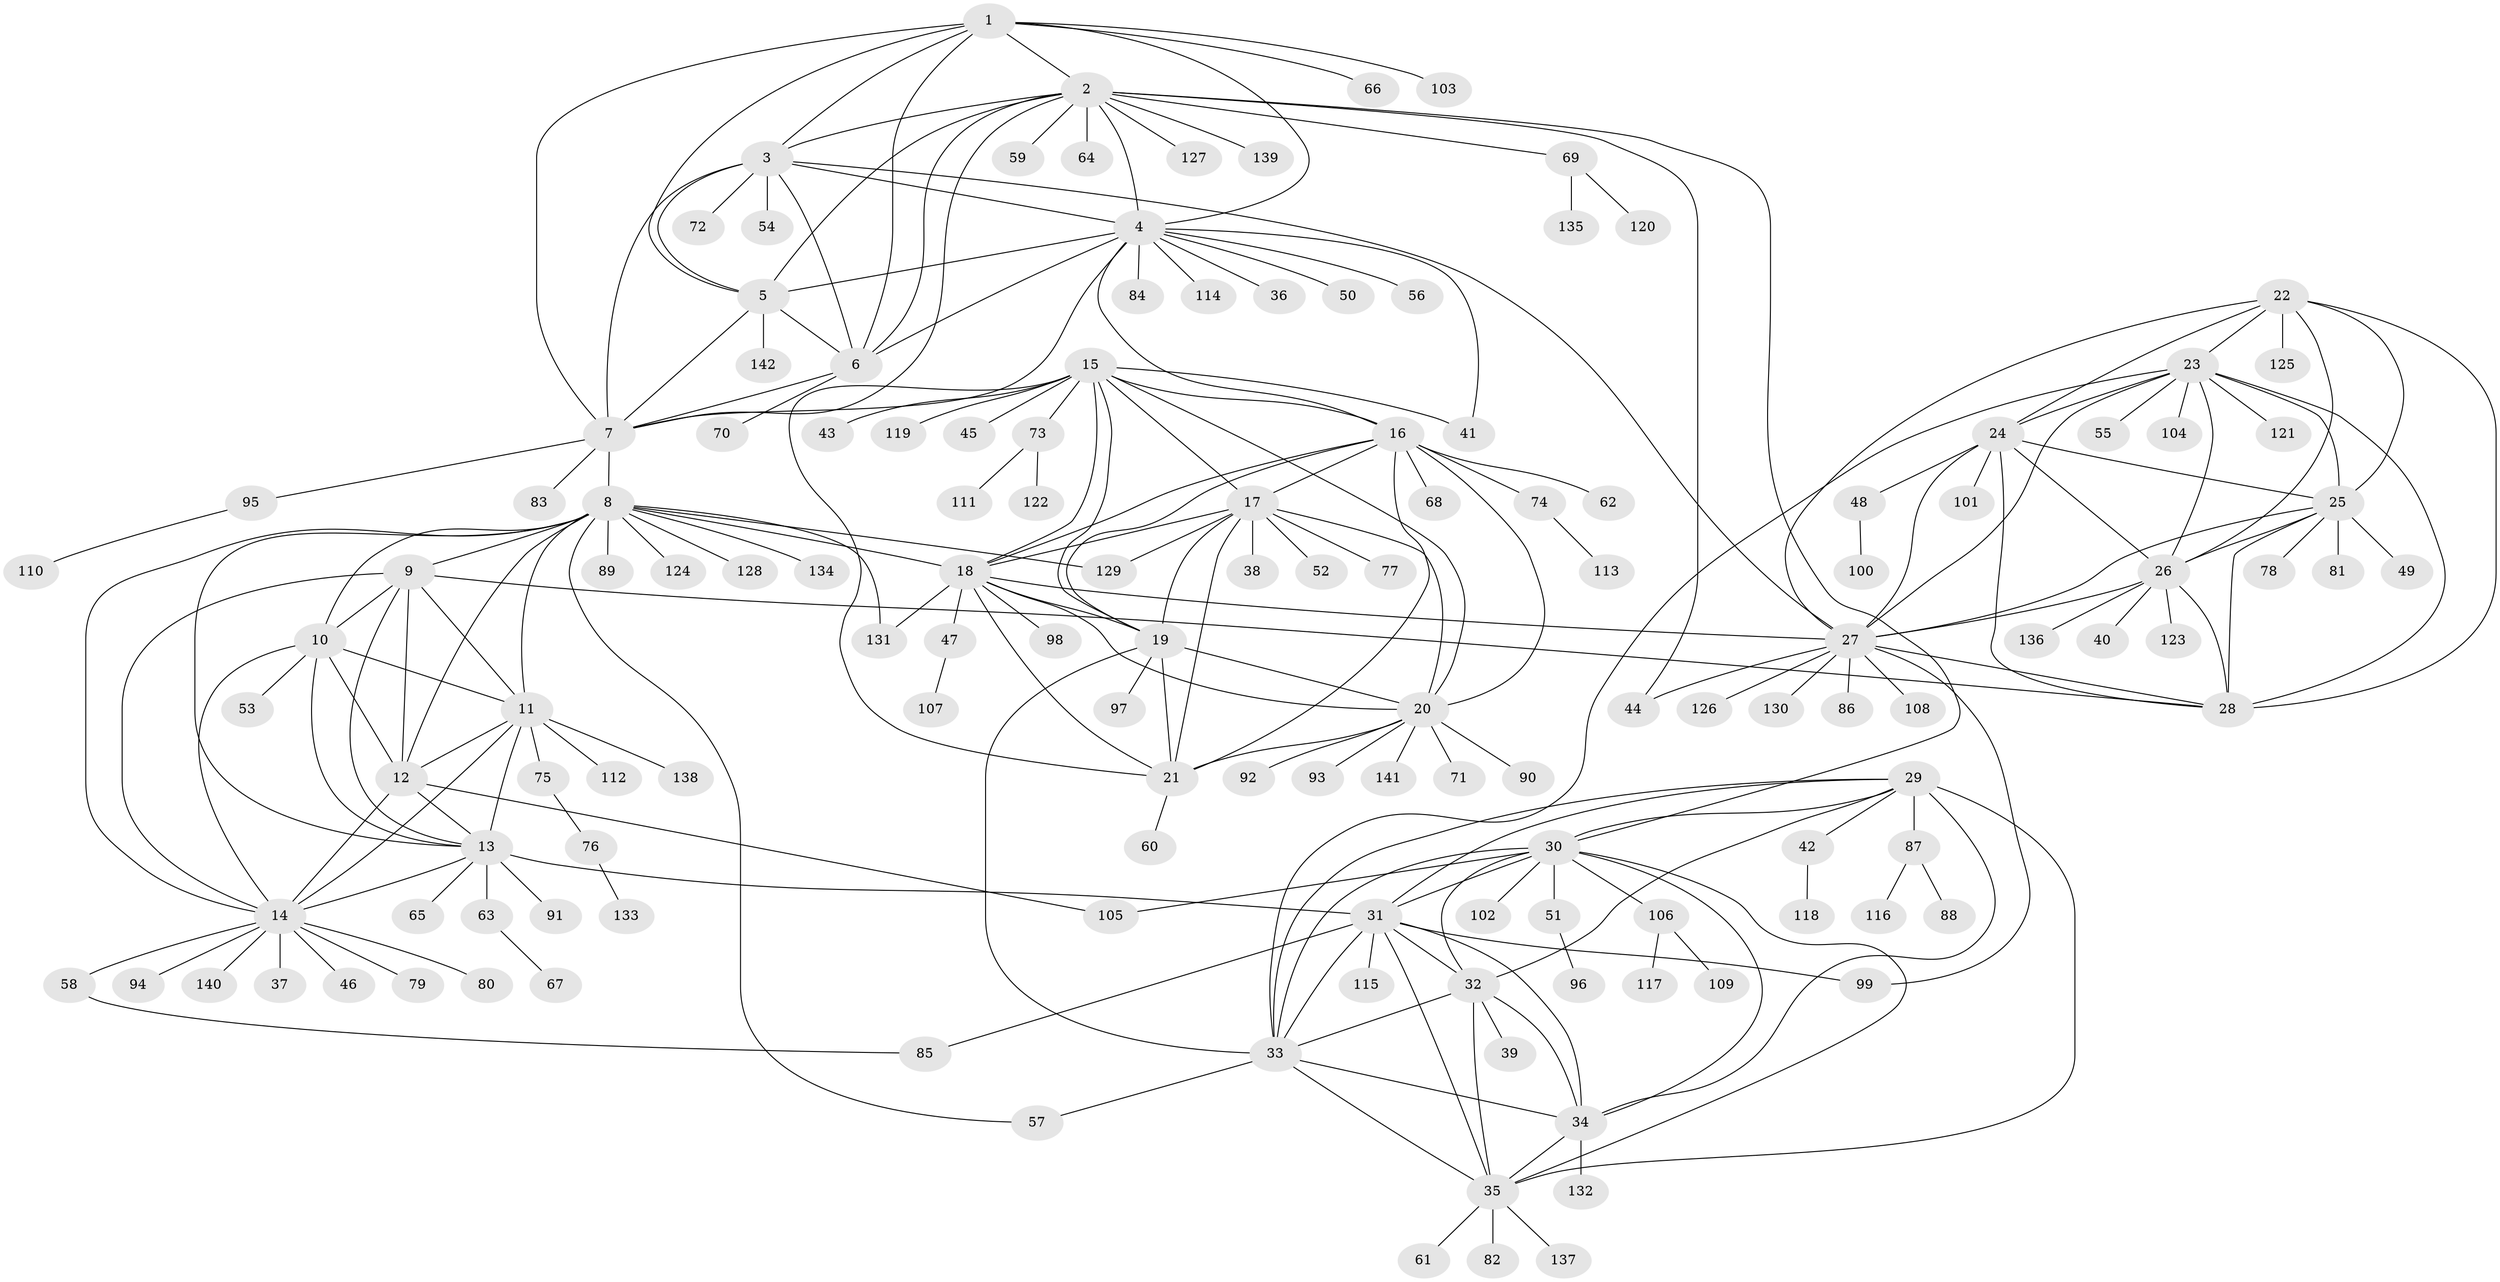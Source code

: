 // Generated by graph-tools (version 1.1) at 2025/02/03/09/25 03:02:46]
// undirected, 142 vertices, 230 edges
graph export_dot {
graph [start="1"]
  node [color=gray90,style=filled];
  1;
  2;
  3;
  4;
  5;
  6;
  7;
  8;
  9;
  10;
  11;
  12;
  13;
  14;
  15;
  16;
  17;
  18;
  19;
  20;
  21;
  22;
  23;
  24;
  25;
  26;
  27;
  28;
  29;
  30;
  31;
  32;
  33;
  34;
  35;
  36;
  37;
  38;
  39;
  40;
  41;
  42;
  43;
  44;
  45;
  46;
  47;
  48;
  49;
  50;
  51;
  52;
  53;
  54;
  55;
  56;
  57;
  58;
  59;
  60;
  61;
  62;
  63;
  64;
  65;
  66;
  67;
  68;
  69;
  70;
  71;
  72;
  73;
  74;
  75;
  76;
  77;
  78;
  79;
  80;
  81;
  82;
  83;
  84;
  85;
  86;
  87;
  88;
  89;
  90;
  91;
  92;
  93;
  94;
  95;
  96;
  97;
  98;
  99;
  100;
  101;
  102;
  103;
  104;
  105;
  106;
  107;
  108;
  109;
  110;
  111;
  112;
  113;
  114;
  115;
  116;
  117;
  118;
  119;
  120;
  121;
  122;
  123;
  124;
  125;
  126;
  127;
  128;
  129;
  130;
  131;
  132;
  133;
  134;
  135;
  136;
  137;
  138;
  139;
  140;
  141;
  142;
  1 -- 2;
  1 -- 3;
  1 -- 4;
  1 -- 5;
  1 -- 6;
  1 -- 7;
  1 -- 66;
  1 -- 103;
  2 -- 3;
  2 -- 4;
  2 -- 5;
  2 -- 6;
  2 -- 7;
  2 -- 30;
  2 -- 44;
  2 -- 59;
  2 -- 64;
  2 -- 69;
  2 -- 127;
  2 -- 139;
  3 -- 4;
  3 -- 5;
  3 -- 6;
  3 -- 7;
  3 -- 27;
  3 -- 54;
  3 -- 72;
  4 -- 5;
  4 -- 6;
  4 -- 7;
  4 -- 16;
  4 -- 36;
  4 -- 41;
  4 -- 50;
  4 -- 56;
  4 -- 84;
  4 -- 114;
  5 -- 6;
  5 -- 7;
  5 -- 142;
  6 -- 7;
  6 -- 70;
  7 -- 8;
  7 -- 83;
  7 -- 95;
  8 -- 9;
  8 -- 10;
  8 -- 11;
  8 -- 12;
  8 -- 13;
  8 -- 14;
  8 -- 18;
  8 -- 57;
  8 -- 89;
  8 -- 124;
  8 -- 128;
  8 -- 129;
  8 -- 131;
  8 -- 134;
  9 -- 10;
  9 -- 11;
  9 -- 12;
  9 -- 13;
  9 -- 14;
  9 -- 28;
  10 -- 11;
  10 -- 12;
  10 -- 13;
  10 -- 14;
  10 -- 53;
  11 -- 12;
  11 -- 13;
  11 -- 14;
  11 -- 75;
  11 -- 112;
  11 -- 138;
  12 -- 13;
  12 -- 14;
  12 -- 105;
  13 -- 14;
  13 -- 31;
  13 -- 63;
  13 -- 65;
  13 -- 91;
  14 -- 37;
  14 -- 46;
  14 -- 58;
  14 -- 79;
  14 -- 80;
  14 -- 94;
  14 -- 140;
  15 -- 16;
  15 -- 17;
  15 -- 18;
  15 -- 19;
  15 -- 20;
  15 -- 21;
  15 -- 41;
  15 -- 43;
  15 -- 45;
  15 -- 73;
  15 -- 119;
  16 -- 17;
  16 -- 18;
  16 -- 19;
  16 -- 20;
  16 -- 21;
  16 -- 62;
  16 -- 68;
  16 -- 74;
  17 -- 18;
  17 -- 19;
  17 -- 20;
  17 -- 21;
  17 -- 38;
  17 -- 52;
  17 -- 77;
  17 -- 129;
  18 -- 19;
  18 -- 20;
  18 -- 21;
  18 -- 27;
  18 -- 47;
  18 -- 98;
  18 -- 131;
  19 -- 20;
  19 -- 21;
  19 -- 33;
  19 -- 97;
  20 -- 21;
  20 -- 71;
  20 -- 90;
  20 -- 92;
  20 -- 93;
  20 -- 141;
  21 -- 60;
  22 -- 23;
  22 -- 24;
  22 -- 25;
  22 -- 26;
  22 -- 27;
  22 -- 28;
  22 -- 125;
  23 -- 24;
  23 -- 25;
  23 -- 26;
  23 -- 27;
  23 -- 28;
  23 -- 33;
  23 -- 55;
  23 -- 104;
  23 -- 121;
  24 -- 25;
  24 -- 26;
  24 -- 27;
  24 -- 28;
  24 -- 48;
  24 -- 101;
  25 -- 26;
  25 -- 27;
  25 -- 28;
  25 -- 49;
  25 -- 78;
  25 -- 81;
  26 -- 27;
  26 -- 28;
  26 -- 40;
  26 -- 123;
  26 -- 136;
  27 -- 28;
  27 -- 44;
  27 -- 86;
  27 -- 99;
  27 -- 108;
  27 -- 126;
  27 -- 130;
  29 -- 30;
  29 -- 31;
  29 -- 32;
  29 -- 33;
  29 -- 34;
  29 -- 35;
  29 -- 42;
  29 -- 87;
  30 -- 31;
  30 -- 32;
  30 -- 33;
  30 -- 34;
  30 -- 35;
  30 -- 51;
  30 -- 102;
  30 -- 105;
  30 -- 106;
  31 -- 32;
  31 -- 33;
  31 -- 34;
  31 -- 35;
  31 -- 85;
  31 -- 99;
  31 -- 115;
  32 -- 33;
  32 -- 34;
  32 -- 35;
  32 -- 39;
  33 -- 34;
  33 -- 35;
  33 -- 57;
  34 -- 35;
  34 -- 132;
  35 -- 61;
  35 -- 82;
  35 -- 137;
  42 -- 118;
  47 -- 107;
  48 -- 100;
  51 -- 96;
  58 -- 85;
  63 -- 67;
  69 -- 120;
  69 -- 135;
  73 -- 111;
  73 -- 122;
  74 -- 113;
  75 -- 76;
  76 -- 133;
  87 -- 88;
  87 -- 116;
  95 -- 110;
  106 -- 109;
  106 -- 117;
}
